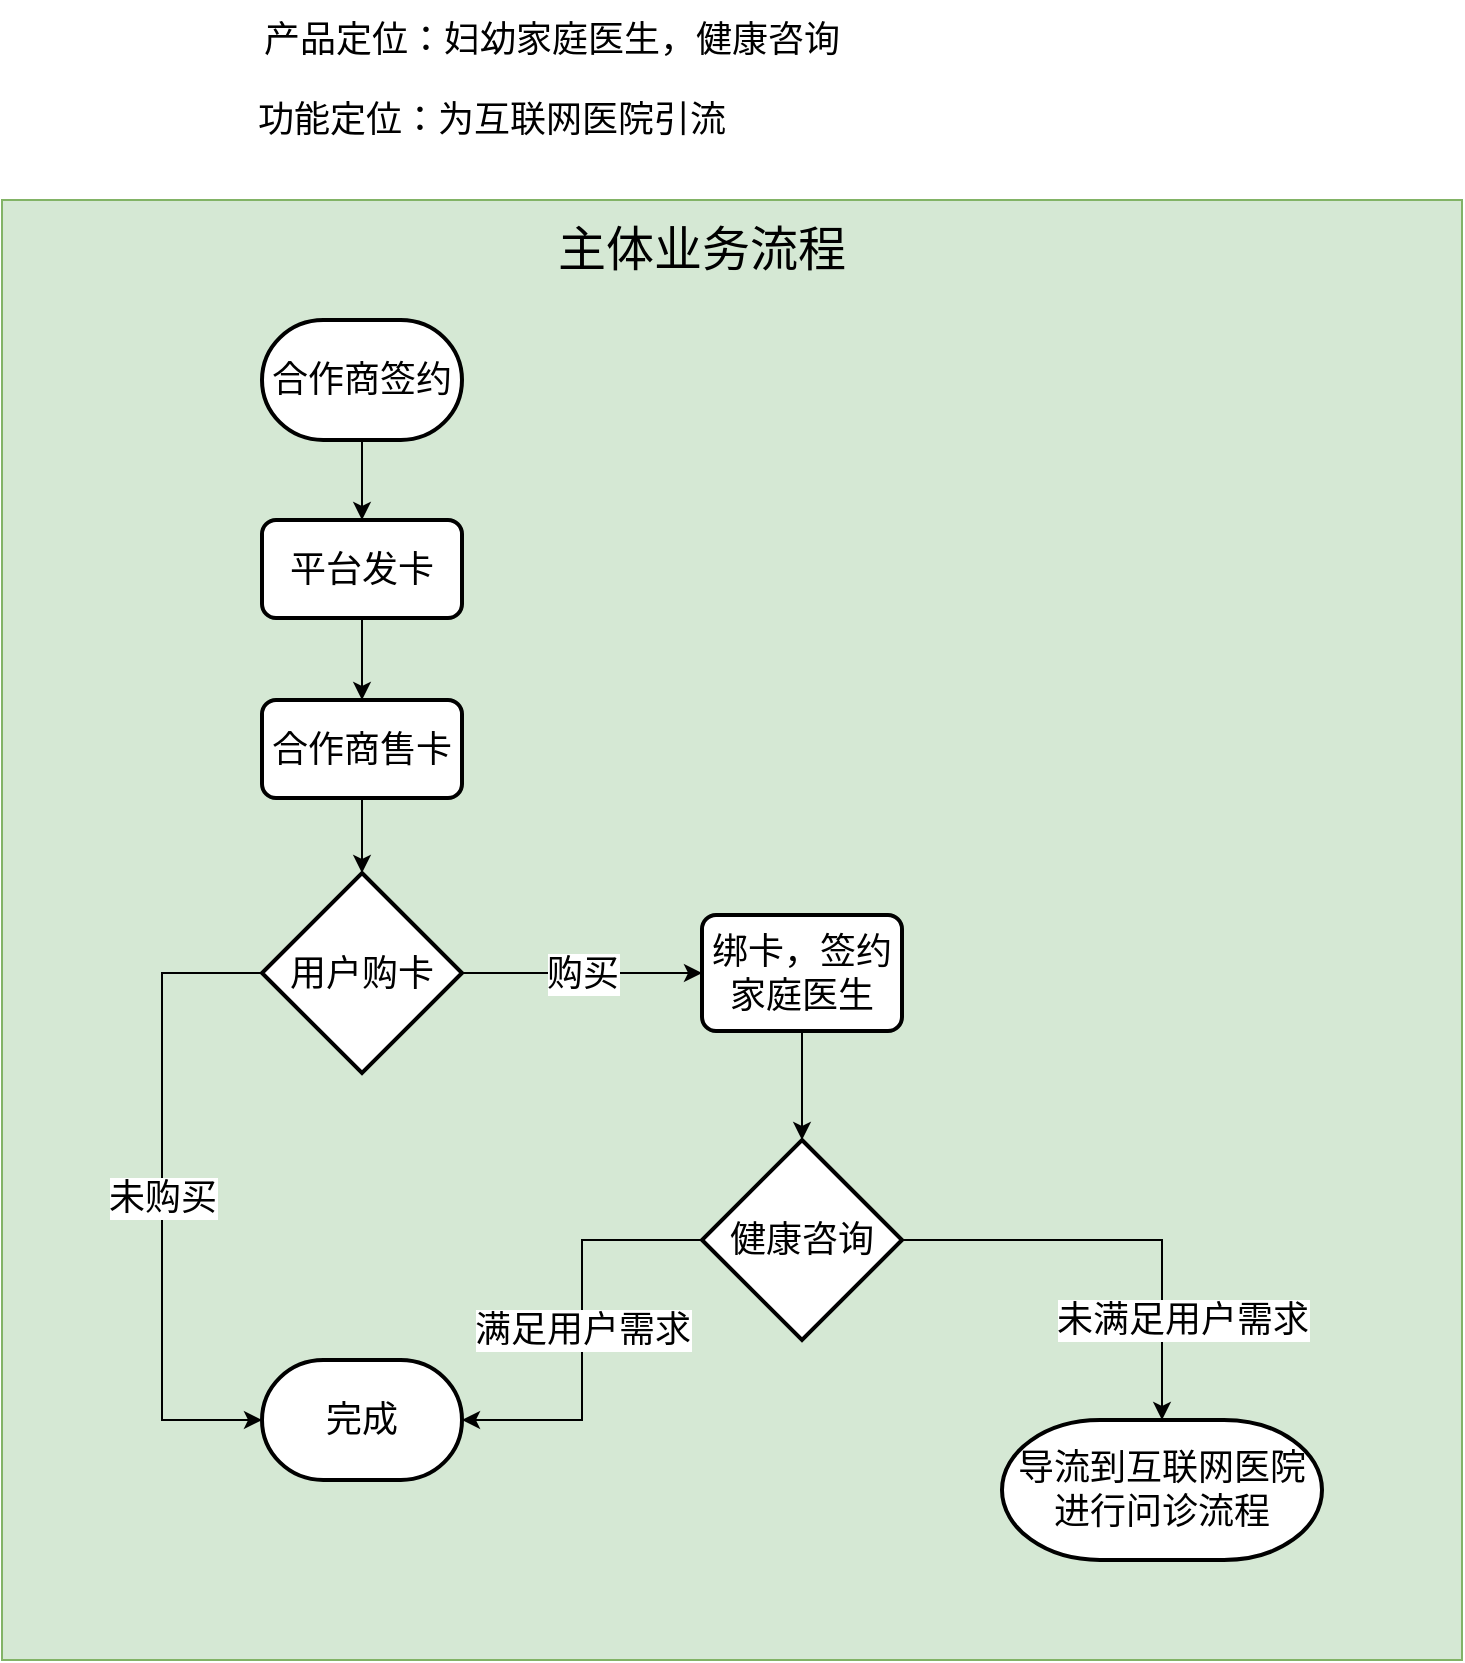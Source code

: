 <mxfile version="20.4.0" type="github">
  <diagram id="eBfoPabh3ztfJm1XBm16" name="第 1 页">
    <mxGraphModel dx="1835" dy="762" grid="1" gridSize="10" guides="1" tooltips="1" connect="1" arrows="1" fold="1" page="1" pageScale="1" pageWidth="413" pageHeight="291" math="0" shadow="0">
      <root>
        <mxCell id="0" />
        <mxCell id="1" parent="0" />
        <mxCell id="DlZnM8HmDbADATsCwCUh-26" value="" style="whiteSpace=wrap;html=1;aspect=fixed;fontSize=18;fillColor=#d5e8d4;strokeColor=#82b366;" vertex="1" parent="1">
          <mxGeometry x="-350" y="160" width="730" height="730" as="geometry" />
        </mxCell>
        <mxCell id="DlZnM8HmDbADATsCwCUh-1" value="&lt;font style=&quot;font-size: 18px;&quot;&gt;产品定位：妇幼家庭医生，健康咨询&lt;/font&gt;" style="text;html=1;strokeColor=none;fillColor=none;align=center;verticalAlign=middle;whiteSpace=wrap;rounded=0;" vertex="1" parent="1">
          <mxGeometry x="-220" y="60" width="290" height="40" as="geometry" />
        </mxCell>
        <mxCell id="DlZnM8HmDbADATsCwCUh-2" value="&lt;font style=&quot;font-size: 18px;&quot;&gt;功能定位：为互联网医院引流&lt;/font&gt;" style="text;html=1;strokeColor=none;fillColor=none;align=center;verticalAlign=middle;whiteSpace=wrap;rounded=0;" vertex="1" parent="1">
          <mxGeometry x="-250" y="100" width="290" height="40" as="geometry" />
        </mxCell>
        <mxCell id="DlZnM8HmDbADATsCwCUh-22" style="edgeStyle=orthogonalEdgeStyle;rounded=0;orthogonalLoop=1;jettySize=auto;html=1;entryX=0.5;entryY=0;entryDx=0;entryDy=0;fontSize=18;" edge="1" parent="1" source="DlZnM8HmDbADATsCwCUh-7" target="DlZnM8HmDbADATsCwCUh-8">
          <mxGeometry relative="1" as="geometry" />
        </mxCell>
        <mxCell id="DlZnM8HmDbADATsCwCUh-7" value="合作商签约" style="strokeWidth=2;html=1;shape=mxgraph.flowchart.terminator;whiteSpace=wrap;fontSize=18;" vertex="1" parent="1">
          <mxGeometry x="-220" y="220" width="100" height="60" as="geometry" />
        </mxCell>
        <mxCell id="DlZnM8HmDbADATsCwCUh-23" style="edgeStyle=orthogonalEdgeStyle;rounded=0;orthogonalLoop=1;jettySize=auto;html=1;entryX=0.5;entryY=0;entryDx=0;entryDy=0;fontSize=18;" edge="1" parent="1" source="DlZnM8HmDbADATsCwCUh-8" target="DlZnM8HmDbADATsCwCUh-9">
          <mxGeometry relative="1" as="geometry" />
        </mxCell>
        <mxCell id="DlZnM8HmDbADATsCwCUh-8" value="平台发卡" style="rounded=1;whiteSpace=wrap;html=1;absoluteArcSize=1;arcSize=14;strokeWidth=2;fontSize=18;" vertex="1" parent="1">
          <mxGeometry x="-220" y="320" width="100" height="49" as="geometry" />
        </mxCell>
        <mxCell id="DlZnM8HmDbADATsCwCUh-25" style="edgeStyle=orthogonalEdgeStyle;rounded=0;orthogonalLoop=1;jettySize=auto;html=1;entryX=0.5;entryY=0;entryDx=0;entryDy=0;entryPerimeter=0;fontSize=18;" edge="1" parent="1" source="DlZnM8HmDbADATsCwCUh-9" target="DlZnM8HmDbADATsCwCUh-10">
          <mxGeometry relative="1" as="geometry" />
        </mxCell>
        <mxCell id="DlZnM8HmDbADATsCwCUh-9" value="合作商售卡" style="rounded=1;whiteSpace=wrap;html=1;absoluteArcSize=1;arcSize=14;strokeWidth=2;fontSize=18;" vertex="1" parent="1">
          <mxGeometry x="-220" y="410" width="100" height="49" as="geometry" />
        </mxCell>
        <mxCell id="DlZnM8HmDbADATsCwCUh-14" value="购买" style="edgeStyle=orthogonalEdgeStyle;rounded=0;orthogonalLoop=1;jettySize=auto;html=1;fontSize=18;" edge="1" parent="1" source="DlZnM8HmDbADATsCwCUh-10" target="DlZnM8HmDbADATsCwCUh-12">
          <mxGeometry relative="1" as="geometry">
            <Array as="points">
              <mxPoint x="-90" y="547" />
              <mxPoint x="-90" y="547" />
            </Array>
          </mxGeometry>
        </mxCell>
        <mxCell id="DlZnM8HmDbADATsCwCUh-17" value="未购买" style="edgeStyle=orthogonalEdgeStyle;rounded=0;orthogonalLoop=1;jettySize=auto;html=1;entryX=0;entryY=0.5;entryDx=0;entryDy=0;entryPerimeter=0;fontSize=18;exitX=0;exitY=0.5;exitDx=0;exitDy=0;exitPerimeter=0;" edge="1" parent="1" source="DlZnM8HmDbADATsCwCUh-10" target="DlZnM8HmDbADATsCwCUh-11">
          <mxGeometry relative="1" as="geometry">
            <Array as="points">
              <mxPoint x="-270" y="547" />
              <mxPoint x="-270" y="770" />
            </Array>
          </mxGeometry>
        </mxCell>
        <mxCell id="DlZnM8HmDbADATsCwCUh-10" value="用户购卡" style="strokeWidth=2;html=1;shape=mxgraph.flowchart.decision;whiteSpace=wrap;fontSize=18;" vertex="1" parent="1">
          <mxGeometry x="-220" y="496.5" width="100" height="100" as="geometry" />
        </mxCell>
        <mxCell id="DlZnM8HmDbADATsCwCUh-11" value="完成" style="strokeWidth=2;html=1;shape=mxgraph.flowchart.terminator;whiteSpace=wrap;fontSize=18;" vertex="1" parent="1">
          <mxGeometry x="-220" y="740" width="100" height="60" as="geometry" />
        </mxCell>
        <mxCell id="DlZnM8HmDbADATsCwCUh-16" style="edgeStyle=orthogonalEdgeStyle;rounded=0;orthogonalLoop=1;jettySize=auto;html=1;entryX=0.5;entryY=0;entryDx=0;entryDy=0;entryPerimeter=0;fontSize=18;" edge="1" parent="1" source="DlZnM8HmDbADATsCwCUh-12" target="DlZnM8HmDbADATsCwCUh-13">
          <mxGeometry relative="1" as="geometry" />
        </mxCell>
        <mxCell id="DlZnM8HmDbADATsCwCUh-12" value="绑卡，签约家庭医生" style="rounded=1;whiteSpace=wrap;html=1;absoluteArcSize=1;arcSize=14;strokeWidth=2;fontSize=18;" vertex="1" parent="1">
          <mxGeometry y="517.5" width="100" height="58" as="geometry" />
        </mxCell>
        <mxCell id="DlZnM8HmDbADATsCwCUh-18" value="满足用户需求" style="edgeStyle=orthogonalEdgeStyle;rounded=0;orthogonalLoop=1;jettySize=auto;html=1;entryX=1;entryY=0.5;entryDx=0;entryDy=0;entryPerimeter=0;fontSize=18;" edge="1" parent="1" source="DlZnM8HmDbADATsCwCUh-13" target="DlZnM8HmDbADATsCwCUh-11">
          <mxGeometry relative="1" as="geometry" />
        </mxCell>
        <mxCell id="DlZnM8HmDbADATsCwCUh-20" value="未满足用户需求" style="edgeStyle=orthogonalEdgeStyle;rounded=0;orthogonalLoop=1;jettySize=auto;html=1;entryX=0.5;entryY=0;entryDx=0;entryDy=0;entryPerimeter=0;fontSize=18;" edge="1" parent="1" source="DlZnM8HmDbADATsCwCUh-13" target="DlZnM8HmDbADATsCwCUh-19">
          <mxGeometry x="0.545" y="10" relative="1" as="geometry">
            <mxPoint as="offset" />
          </mxGeometry>
        </mxCell>
        <mxCell id="DlZnM8HmDbADATsCwCUh-13" value="健康咨询" style="strokeWidth=2;html=1;shape=mxgraph.flowchart.decision;whiteSpace=wrap;fontSize=18;" vertex="1" parent="1">
          <mxGeometry y="630" width="100" height="100" as="geometry" />
        </mxCell>
        <mxCell id="DlZnM8HmDbADATsCwCUh-19" value="导流到互联网医院进行问诊流程" style="strokeWidth=2;html=1;shape=mxgraph.flowchart.terminator;whiteSpace=wrap;fontSize=18;" vertex="1" parent="1">
          <mxGeometry x="150" y="770" width="160" height="70" as="geometry" />
        </mxCell>
        <mxCell id="DlZnM8HmDbADATsCwCUh-27" value="&lt;font style=&quot;font-size: 24px;&quot;&gt;主体业务流程&lt;/font&gt;" style="text;html=1;strokeColor=none;fillColor=none;align=center;verticalAlign=middle;whiteSpace=wrap;rounded=0;fontSize=18;" vertex="1" parent="1">
          <mxGeometry x="-80" y="170" width="160" height="30" as="geometry" />
        </mxCell>
      </root>
    </mxGraphModel>
  </diagram>
</mxfile>
